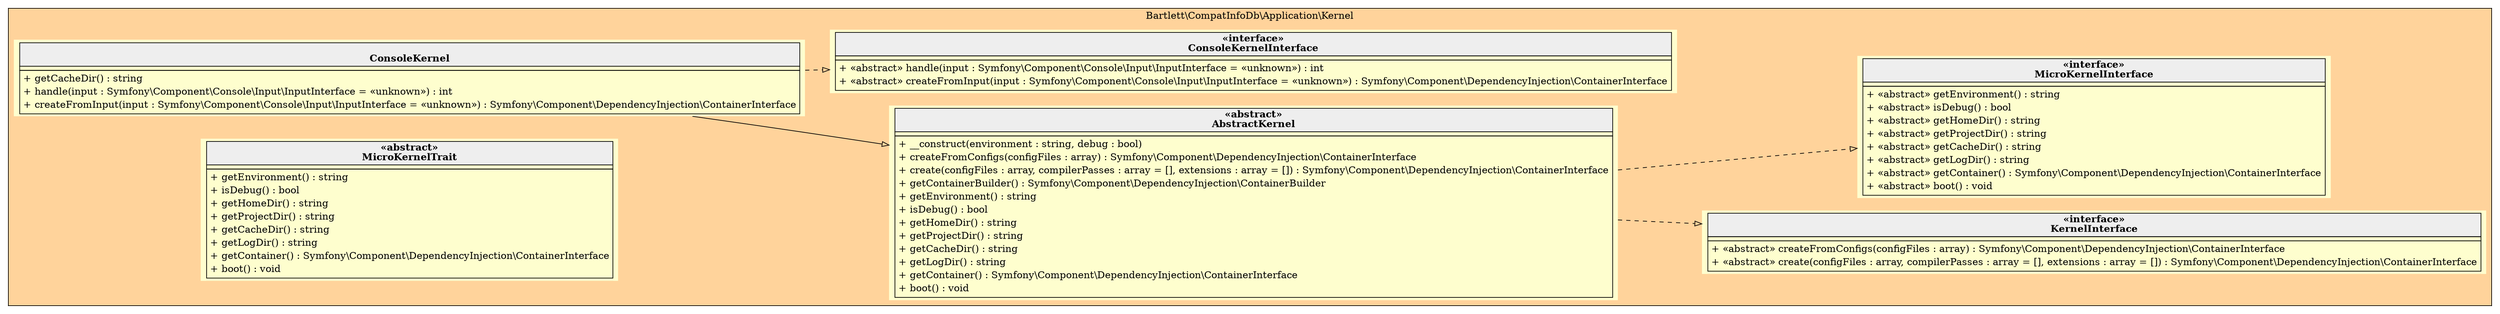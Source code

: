 digraph {
  graph [rankdir="LR" bgcolor="transparent"]
  node [fillcolor="#FEFECE" style="filled"]
  subgraph cluster_0 {
    graph [bgcolor="burlywood1"]
    label = "Bartlett\\CompatInfoDb\\Application\\Kernel"
    "Bartlett\\CompatInfoDb\\Application\\Kernel\\ConsoleKernel" [shape="none" label=<
<table cellspacing="0" border="0" cellborder="1">
    <tr><td bgcolor="#eeeeee"><b><br/>ConsoleKernel</b></td></tr>
    <tr><td></td></tr>
    <tr><td><table border="0" cellspacing="0" cellpadding="2">
    <tr><td align="left">+ getCacheDir() : string</td></tr>
    <tr><td align="left">+ handle(input : Symfony\\Component\\Console\\Input\\InputInterface = «unknown») : int</td></tr>
    <tr><td align="left">+ createFromInput(input : Symfony\\Component\\Console\\Input\\InputInterface = «unknown») : Symfony\\Component\\DependencyInjection\\ContainerInterface</td></tr>
</table></td></tr>
</table>>]
    "Bartlett\\CompatInfoDb\\Application\\Kernel\\AbstractKernel" [shape="none" label=<
<table cellspacing="0" border="0" cellborder="1">
    <tr><td bgcolor="#eeeeee"><b>«abstract»<br/>AbstractKernel</b></td></tr>
    <tr><td></td></tr>
    <tr><td><table border="0" cellspacing="0" cellpadding="2">
    <tr><td align="left">+ __construct(environment : string, debug : bool)</td></tr>
    <tr><td align="left">+ createFromConfigs(configFiles : array) : Symfony\\Component\\DependencyInjection\\ContainerInterface</td></tr>
    <tr><td align="left">+ create(configFiles : array, compilerPasses : array = [], extensions : array = []) : Symfony\\Component\\DependencyInjection\\ContainerInterface</td></tr>
    <tr><td align="left">+ getContainerBuilder() : Symfony\\Component\\DependencyInjection\\ContainerBuilder</td></tr>
    <tr><td align="left">+ getEnvironment() : string</td></tr>
    <tr><td align="left">+ isDebug() : bool</td></tr>
    <tr><td align="left">+ getHomeDir() : string</td></tr>
    <tr><td align="left">+ getProjectDir() : string</td></tr>
    <tr><td align="left">+ getCacheDir() : string</td></tr>
    <tr><td align="left">+ getLogDir() : string</td></tr>
    <tr><td align="left">+ getContainer() : Symfony\\Component\\DependencyInjection\\ContainerInterface</td></tr>
    <tr><td align="left">+ boot() : void</td></tr>
</table></td></tr>
</table>>]
    "Bartlett\\CompatInfoDb\\Application\\Kernel\\KernelInterface" [shape="none" label=<
<table cellspacing="0" border="0" cellborder="1">
    <tr><td bgcolor="#eeeeee"><b>«interface»<br/>KernelInterface</b></td></tr>
    <tr><td></td></tr>
    <tr><td><table border="0" cellspacing="0" cellpadding="2">
    <tr><td align="left">+ «abstract» createFromConfigs(configFiles : array) : Symfony\\Component\\DependencyInjection\\ContainerInterface</td></tr>
    <tr><td align="left">+ «abstract» create(configFiles : array, compilerPasses : array = [], extensions : array = []) : Symfony\\Component\\DependencyInjection\\ContainerInterface</td></tr>
</table></td></tr>
</table>>]
    "Bartlett\\CompatInfoDb\\Application\\Kernel\\MicroKernelInterface" [shape="none" label=<
<table cellspacing="0" border="0" cellborder="1">
    <tr><td bgcolor="#eeeeee"><b>«interface»<br/>MicroKernelInterface</b></td></tr>
    <tr><td></td></tr>
    <tr><td><table border="0" cellspacing="0" cellpadding="2">
    <tr><td align="left">+ «abstract» getEnvironment() : string</td></tr>
    <tr><td align="left">+ «abstract» isDebug() : bool</td></tr>
    <tr><td align="left">+ «abstract» getHomeDir() : string</td></tr>
    <tr><td align="left">+ «abstract» getProjectDir() : string</td></tr>
    <tr><td align="left">+ «abstract» getCacheDir() : string</td></tr>
    <tr><td align="left">+ «abstract» getLogDir() : string</td></tr>
    <tr><td align="left">+ «abstract» getContainer() : Symfony\\Component\\DependencyInjection\\ContainerInterface</td></tr>
    <tr><td align="left">+ «abstract» boot() : void</td></tr>
</table></td></tr>
</table>>]
    "Bartlett\\CompatInfoDb\\Application\\Kernel\\ConsoleKernelInterface" [shape="none" label=<
<table cellspacing="0" border="0" cellborder="1">
    <tr><td bgcolor="#eeeeee"><b>«interface»<br/>ConsoleKernelInterface</b></td></tr>
    <tr><td></td></tr>
    <tr><td><table border="0" cellspacing="0" cellpadding="2">
    <tr><td align="left">+ «abstract» handle(input : Symfony\\Component\\Console\\Input\\InputInterface = «unknown») : int</td></tr>
    <tr><td align="left">+ «abstract» createFromInput(input : Symfony\\Component\\Console\\Input\\InputInterface = «unknown») : Symfony\\Component\\DependencyInjection\\ContainerInterface</td></tr>
</table></td></tr>
</table>>]
    "Bartlett\\CompatInfoDb\\Application\\Kernel\\MicroKernelTrait" [shape="none" label=<
<table cellspacing="0" border="0" cellborder="1">
    <tr><td bgcolor="#eeeeee"><b>«abstract»<br/>MicroKernelTrait</b></td></tr>
    <tr><td></td></tr>
    <tr><td><table border="0" cellspacing="0" cellpadding="2">
    <tr><td align="left">+ getEnvironment() : string</td></tr>
    <tr><td align="left">+ isDebug() : bool</td></tr>
    <tr><td align="left">+ getHomeDir() : string</td></tr>
    <tr><td align="left">+ getProjectDir() : string</td></tr>
    <tr><td align="left">+ getCacheDir() : string</td></tr>
    <tr><td align="left">+ getLogDir() : string</td></tr>
    <tr><td align="left">+ getContainer() : Symfony\\Component\\DependencyInjection\\ContainerInterface</td></tr>
    <tr><td align="left">+ boot() : void</td></tr>
</table></td></tr>
</table>>]
  }
  "Bartlett\\CompatInfoDb\\Application\\Kernel\\AbstractKernel" -> "Bartlett\\CompatInfoDb\\Application\\Kernel\\KernelInterface" [arrowhead="empty" style="dashed"]
  "Bartlett\\CompatInfoDb\\Application\\Kernel\\AbstractKernel" -> "Bartlett\\CompatInfoDb\\Application\\Kernel\\MicroKernelInterface" [arrowhead="empty" style="dashed"]
  "Bartlett\\CompatInfoDb\\Application\\Kernel\\ConsoleKernel" -> "Bartlett\\CompatInfoDb\\Application\\Kernel\\AbstractKernel" [arrowhead="empty" style="filled"]
  "Bartlett\\CompatInfoDb\\Application\\Kernel\\ConsoleKernel" -> "Bartlett\\CompatInfoDb\\Application\\Kernel\\ConsoleKernelInterface" [arrowhead="empty" style="dashed"]
}
